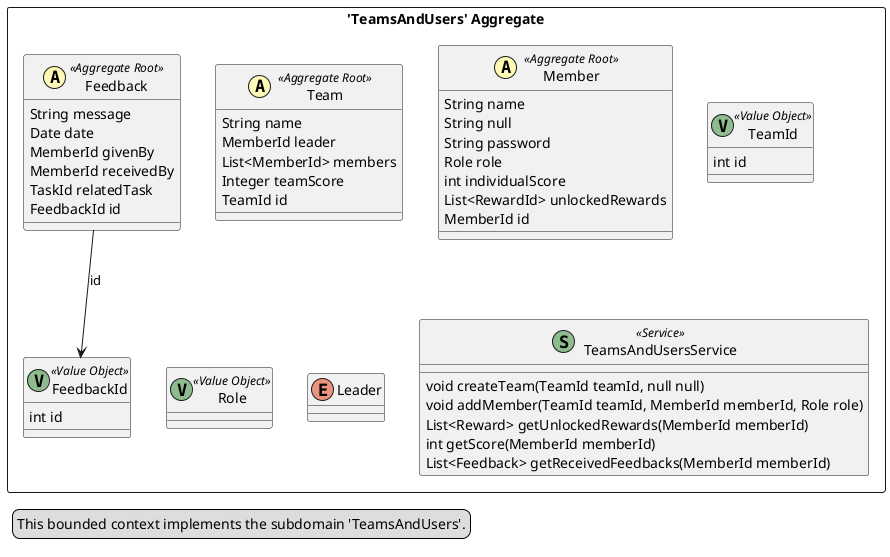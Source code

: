 @startuml

skinparam componentStyle uml2

package "'TeamsAndUsers' Aggregate" <<Rectangle>> {
	class Team <<(A,#fffab8) Aggregate Root>> {
		String name
		MemberId leader
		List<MemberId> members
		Integer teamScore
		TeamId id
	}
	class Member <<(A,#fffab8) Aggregate Root>> {
		String name
		String null
		String password
		Role role
		int individualScore
		List<RewardId> unlockedRewards
		MemberId id
	}
	class Feedback <<(A,#fffab8) Aggregate Root>> {
		String message
		Date date
		MemberId givenBy
		MemberId receivedBy
		TaskId relatedTask
		FeedbackId id
	}
	class TeamId <<(V,DarkSeaGreen) Value Object>> {
		int id
	}
	class FeedbackId <<(V,DarkSeaGreen) Value Object>> {
		int id
	}
	class Role <<(V,DarkSeaGreen) Value Object>> {
	}
	enum Leader {
	}
	enum Member {
	}
	class TeamsAndUsersService <<(S,DarkSeaGreen) Service>> {
		void createTeam(TeamId teamId, null null)
		void addMember(TeamId teamId, MemberId memberId, Role role)
		List<Reward> getUnlockedRewards(MemberId memberId)
		int getScore(MemberId memberId)
		List<Feedback> getReceivedFeedbacks(MemberId memberId)
	}
}
Feedback --> FeedbackId : id
legend left
  This bounded context implements the subdomain 'TeamsAndUsers'.
end legend


@enduml
